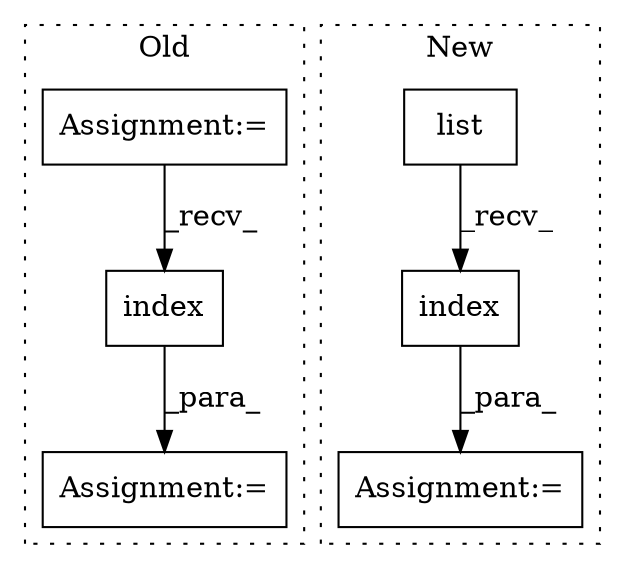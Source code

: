 digraph G {
subgraph cluster0 {
1 [label="index" a="32" s="1004,1015" l="6,1" shape="box"];
4 [label="Assignment:=" a="7" s="888" l="14" shape="box"];
5 [label="Assignment:=" a="7" s="973" l="28" shape="box"];
label = "Old";
style="dotted";
}
subgraph cluster1 {
2 [label="index" a="32" s="942,951" l="6,1" shape="box"];
3 [label="Assignment:=" a="7" s="917" l="1" shape="box"];
6 [label="list" a="32" s="918,940" l="5,1" shape="box"];
label = "New";
style="dotted";
}
1 -> 4 [label="_para_"];
2 -> 3 [label="_para_"];
5 -> 1 [label="_recv_"];
6 -> 2 [label="_recv_"];
}